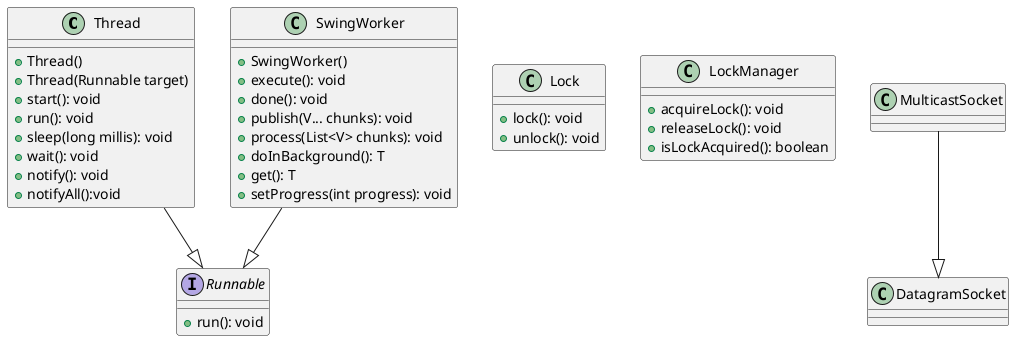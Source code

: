 @startuml

class Thread {
  +Thread()
  +Thread(Runnable target)
  +start(): void
  +run(): void
  +sleep(long millis): void
  +wait(): void
  +notify(): void
  +notifyAll():void
}

interface Runnable {
  +run(): void
}

class SwingWorker {
  +SwingWorker()
  +execute(): void
  +done(): void
  +publish(V... chunks): void
  +process(List<V> chunks): void
  +doInBackground(): T
  +get(): T
  +setProgress(int progress): void
}

class Lock {
  +lock(): void
  +unlock(): void
}

class LockManager {
  +acquireLock(): void
  +releaseLock(): void
  +isLockAcquired(): boolean
}

MulticastSocket --|> DatagramSocket
Thread --|> Runnable
SwingWorker --|> Runnable


@enduml
